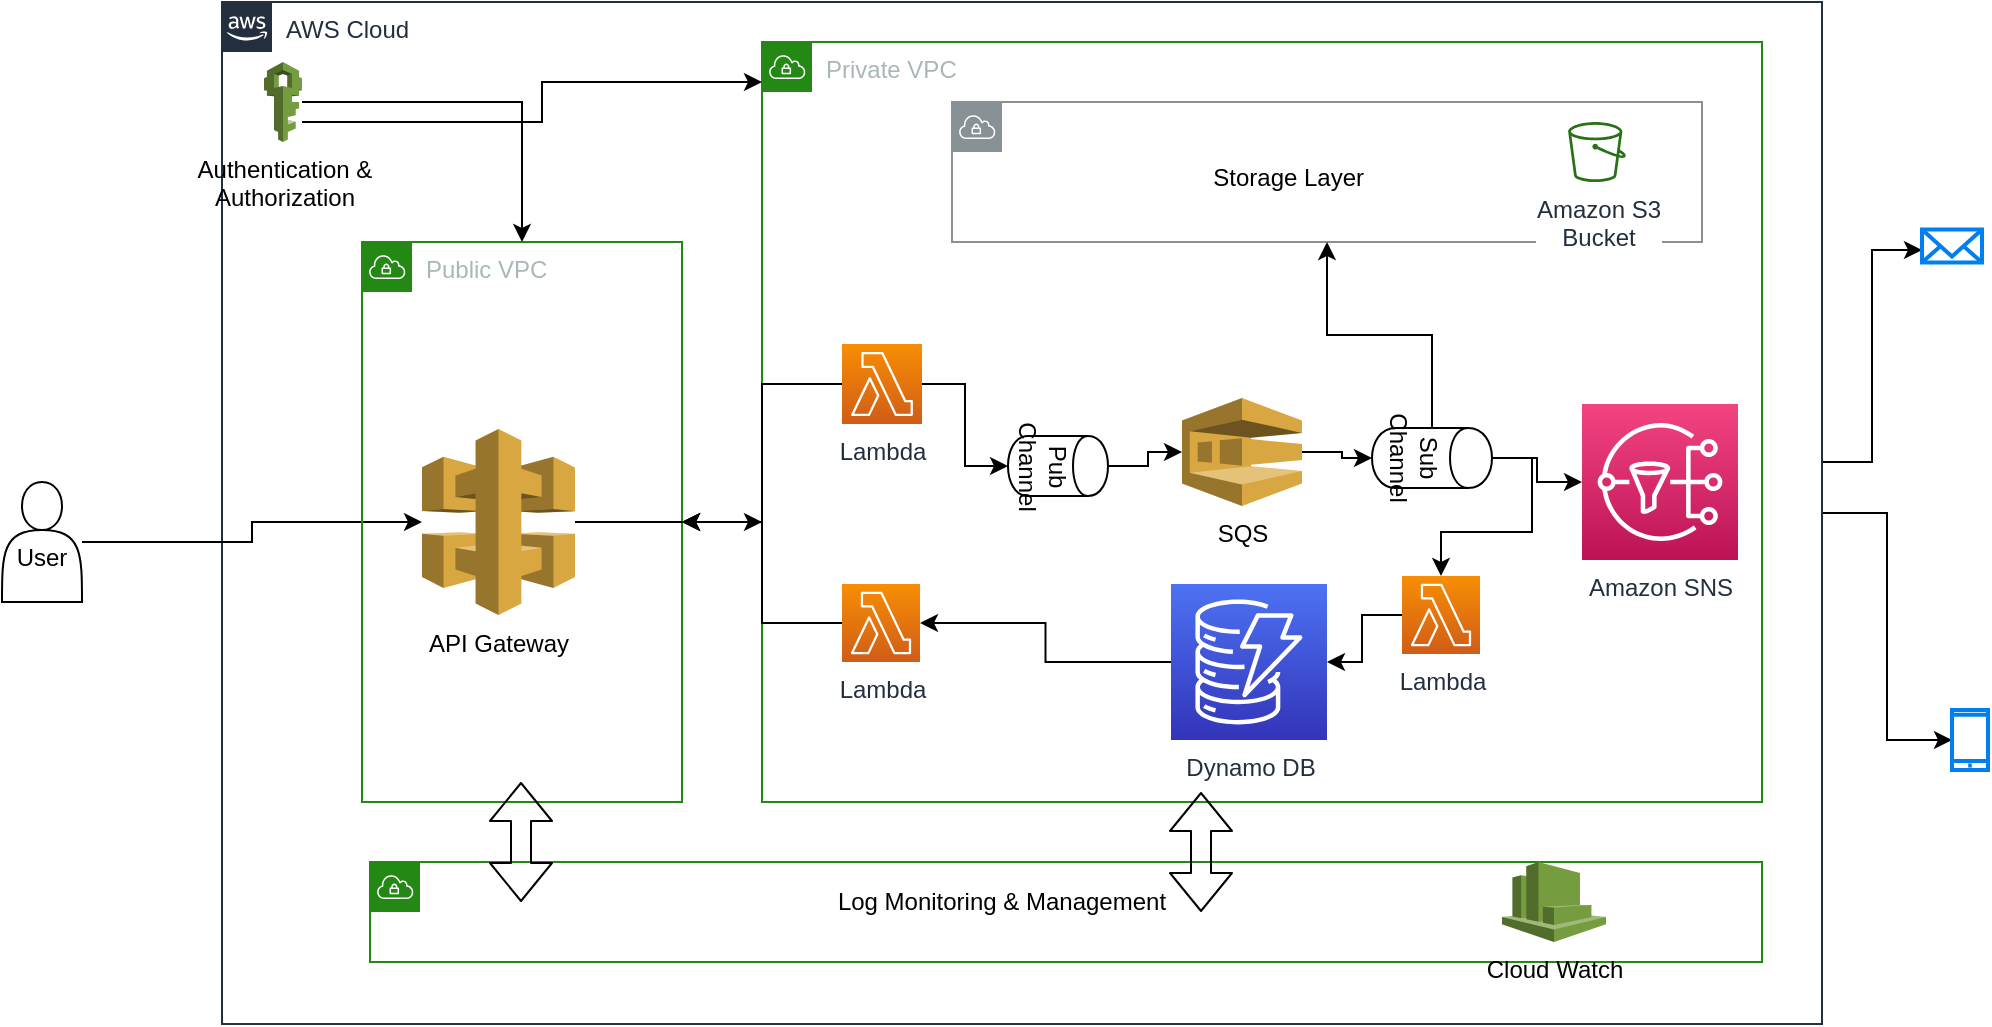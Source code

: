 <mxfile version="11.1.4" type="device"><diagram id="Ht1M8jgEwFfnCIfOTk4-" name="Page-1"><mxGraphModel dx="1108" dy="1262" grid="1" gridSize="10" guides="1" tooltips="1" connect="1" arrows="1" fold="1" page="1" pageScale="1" pageWidth="1169" pageHeight="827" math="0" shadow="0"><root><mxCell id="0"/><mxCell id="1" parent="0"/><mxCell id="08Eg3kuQ8WRiQ4j1i19L-60" style="edgeStyle=orthogonalEdgeStyle;rounded=0;orthogonalLoop=1;jettySize=auto;html=1;entryX=0;entryY=0.621;entryDx=0;entryDy=0;entryPerimeter=0;" edge="1" parent="1" source="UEzPUAAOIrF-is8g5C7q-175" target="08Eg3kuQ8WRiQ4j1i19L-58"><mxGeometry relative="1" as="geometry"><Array as="points"><mxPoint x="955" y="-590"/><mxPoint x="955" y="-696"/></Array></mxGeometry></mxCell><mxCell id="08Eg3kuQ8WRiQ4j1i19L-61" style="edgeStyle=orthogonalEdgeStyle;rounded=0;orthogonalLoop=1;jettySize=auto;html=1;" edge="1" parent="1" source="UEzPUAAOIrF-is8g5C7q-175" target="08Eg3kuQ8WRiQ4j1i19L-59"><mxGeometry relative="1" as="geometry"/></mxCell><mxCell id="UEzPUAAOIrF-is8g5C7q-175" value="AWS Cloud" style="points=[[0,0],[0.25,0],[0.5,0],[0.75,0],[1,0],[1,0.25],[1,0.5],[1,0.75],[1,1],[0.75,1],[0.5,1],[0.25,1],[0,1],[0,0.75],[0,0.5],[0,0.25]];outlineConnect=0;gradientColor=none;html=1;whiteSpace=wrap;fontSize=12;fontStyle=0;shape=mxgraph.aws4.group;grIcon=mxgraph.aws4.group_aws_cloud_alt;strokeColor=#232F3E;fillColor=none;verticalAlign=top;align=left;spacingLeft=30;fontColor=#232F3E;dashed=0;labelBackgroundColor=#ffffff;" parent="1" vertex="1"><mxGeometry x="130" y="-820" width="800" height="511" as="geometry"/></mxCell><mxCell id="08Eg3kuQ8WRiQ4j1i19L-37" style="edgeStyle=orthogonalEdgeStyle;rounded=0;orthogonalLoop=1;jettySize=auto;html=1;" edge="1" parent="1" source="08Eg3kuQ8WRiQ4j1i19L-3" target="08Eg3kuQ8WRiQ4j1i19L-14"><mxGeometry relative="1" as="geometry"/></mxCell><mxCell id="08Eg3kuQ8WRiQ4j1i19L-3" value="&lt;br&gt;User" style="shape=actor;whiteSpace=wrap;html=1;" vertex="1" parent="1"><mxGeometry x="20" y="-580" width="40" height="60" as="geometry"/></mxCell><mxCell id="08Eg3kuQ8WRiQ4j1i19L-7" value="Private VPC" style="points=[[0,0],[0.25,0],[0.5,0],[0.75,0],[1,0],[1,0.25],[1,0.5],[1,0.75],[1,1],[0.75,1],[0.5,1],[0.25,1],[0,1],[0,0.75],[0,0.5],[0,0.25]];outlineConnect=0;gradientColor=none;html=1;whiteSpace=wrap;fontSize=12;fontStyle=0;shape=mxgraph.aws4.group;grIcon=mxgraph.aws4.group_vpc;strokeColor=#248814;fillColor=none;verticalAlign=top;align=left;spacingLeft=30;fontColor=#AAB7B8;dashed=0;" vertex="1" parent="1"><mxGeometry x="400" y="-800" width="500" height="380" as="geometry"/></mxCell><mxCell id="08Eg3kuQ8WRiQ4j1i19L-32" value="" style="edgeStyle=orthogonalEdgeStyle;rounded=0;orthogonalLoop=1;jettySize=auto;html=1;" edge="1" parent="1" source="08Eg3kuQ8WRiQ4j1i19L-8" target="08Eg3kuQ8WRiQ4j1i19L-12"><mxGeometry relative="1" as="geometry"/></mxCell><mxCell id="08Eg3kuQ8WRiQ4j1i19L-33" style="edgeStyle=orthogonalEdgeStyle;rounded=0;orthogonalLoop=1;jettySize=auto;html=1;" edge="1" parent="1" source="08Eg3kuQ8WRiQ4j1i19L-8" target="08Eg3kuQ8WRiQ4j1i19L-12"><mxGeometry relative="1" as="geometry"/></mxCell><mxCell id="08Eg3kuQ8WRiQ4j1i19L-55" style="edgeStyle=orthogonalEdgeStyle;rounded=0;orthogonalLoop=1;jettySize=auto;html=1;entryX=0.5;entryY=1;entryDx=0;entryDy=0;" edge="1" parent="1" source="08Eg3kuQ8WRiQ4j1i19L-8" target="08Eg3kuQ8WRiQ4j1i19L-42"><mxGeometry relative="1" as="geometry"/></mxCell><mxCell id="08Eg3kuQ8WRiQ4j1i19L-8" value="Lambda" style="outlineConnect=0;fontColor=#232F3E;gradientColor=#F78E04;gradientDirection=north;fillColor=#D05C17;strokeColor=#ffffff;dashed=0;verticalLabelPosition=bottom;verticalAlign=top;align=center;html=1;fontSize=12;fontStyle=0;aspect=fixed;shape=mxgraph.aws4.resourceIcon;resIcon=mxgraph.aws4.lambda;" vertex="1" parent="1"><mxGeometry x="440" y="-649" width="40" height="40" as="geometry"/></mxCell><mxCell id="08Eg3kuQ8WRiQ4j1i19L-10" value="Amazon SNS" style="outlineConnect=0;fontColor=#232F3E;gradientColor=#F34482;gradientDirection=north;fillColor=#BC1356;strokeColor=#ffffff;dashed=0;verticalLabelPosition=bottom;verticalAlign=top;align=center;html=1;fontSize=12;fontStyle=0;aspect=fixed;shape=mxgraph.aws4.resourceIcon;resIcon=mxgraph.aws4.sns;labelBackgroundColor=#ffffff;" vertex="1" parent="1"><mxGeometry x="810" y="-619" width="78" height="78" as="geometry"/></mxCell><mxCell id="08Eg3kuQ8WRiQ4j1i19L-52" style="edgeStyle=orthogonalEdgeStyle;rounded=0;orthogonalLoop=1;jettySize=auto;html=1;" edge="1" parent="1" source="08Eg3kuQ8WRiQ4j1i19L-11" target="08Eg3kuQ8WRiQ4j1i19L-21"><mxGeometry relative="1" as="geometry"/></mxCell><mxCell id="08Eg3kuQ8WRiQ4j1i19L-11" value="Dynamo DB" style="outlineConnect=0;fontColor=#232F3E;gradientColor=#4D72F3;gradientDirection=north;fillColor=#3334B9;strokeColor=#ffffff;dashed=0;verticalLabelPosition=bottom;verticalAlign=top;align=center;html=1;fontSize=12;fontStyle=0;aspect=fixed;shape=mxgraph.aws4.resourceIcon;resIcon=mxgraph.aws4.dynamodb;" vertex="1" parent="1"><mxGeometry x="604.5" y="-529" width="78" height="78" as="geometry"/></mxCell><mxCell id="08Eg3kuQ8WRiQ4j1i19L-12" value="Public VPC" style="points=[[0,0],[0.25,0],[0.5,0],[0.75,0],[1,0],[1,0.25],[1,0.5],[1,0.75],[1,1],[0.75,1],[0.5,1],[0.25,1],[0,1],[0,0.75],[0,0.5],[0,0.25]];outlineConnect=0;gradientColor=none;html=1;whiteSpace=wrap;fontSize=12;fontStyle=0;shape=mxgraph.aws4.group;grIcon=mxgraph.aws4.group_vpc;strokeColor=#248814;fillColor=none;verticalAlign=top;align=left;spacingLeft=30;fontColor=#AAB7B8;dashed=0;" vertex="1" parent="1"><mxGeometry x="200" y="-700" width="160" height="280" as="geometry"/></mxCell><mxCell id="08Eg3kuQ8WRiQ4j1i19L-36" style="edgeStyle=orthogonalEdgeStyle;rounded=0;orthogonalLoop=1;jettySize=auto;html=1;" edge="1" parent="1" source="08Eg3kuQ8WRiQ4j1i19L-14"><mxGeometry relative="1" as="geometry"><mxPoint x="400" y="-560" as="targetPoint"/></mxGeometry></mxCell><mxCell id="08Eg3kuQ8WRiQ4j1i19L-14" value="API Gateway&lt;br&gt;" style="outlineConnect=0;dashed=0;verticalLabelPosition=bottom;verticalAlign=top;align=center;html=1;shape=mxgraph.aws3.api_gateway;fillColor=#D9A741;gradientColor=none;" vertex="1" parent="1"><mxGeometry x="230" y="-606.5" width="76.5" height="93" as="geometry"/></mxCell><mxCell id="08Eg3kuQ8WRiQ4j1i19L-18" value="" style="points=[[0,0],[0.25,0],[0.5,0],[0.75,0],[1,0],[1,0.25],[1,0.5],[1,0.75],[1,1],[0.75,1],[0.5,1],[0.25,1],[0,1],[0,0.75],[0,0.5],[0,0.25]];outlineConnect=0;gradientColor=none;html=1;whiteSpace=wrap;fontSize=12;fontStyle=0;shape=mxgraph.aws4.group;grIcon=mxgraph.aws4.group_vpc;strokeColor=#248814;fillColor=none;verticalAlign=top;align=left;spacingLeft=30;fontColor=#AAB7B8;dashed=0;" vertex="1" parent="1"><mxGeometry x="204" y="-390" width="696" height="50" as="geometry"/></mxCell><mxCell id="08Eg3kuQ8WRiQ4j1i19L-19" value="Cloud Watch&lt;br&gt;" style="outlineConnect=0;dashed=0;verticalLabelPosition=bottom;verticalAlign=top;align=center;html=1;shape=mxgraph.aws3.cloudwatch;fillColor=#759C3E;gradientColor=none;" vertex="1" parent="1"><mxGeometry x="770" y="-390" width="52" height="40" as="geometry"/></mxCell><mxCell id="08Eg3kuQ8WRiQ4j1i19L-20" value="Log Monitoring &amp;amp; Management" style="text;html=1;strokeColor=none;fillColor=none;align=center;verticalAlign=middle;whiteSpace=wrap;rounded=0;" vertex="1" parent="1"><mxGeometry x="430" y="-380" width="180" height="20" as="geometry"/></mxCell><mxCell id="08Eg3kuQ8WRiQ4j1i19L-35" style="edgeStyle=orthogonalEdgeStyle;rounded=0;orthogonalLoop=1;jettySize=auto;html=1;" edge="1" parent="1" source="08Eg3kuQ8WRiQ4j1i19L-21" target="08Eg3kuQ8WRiQ4j1i19L-12"><mxGeometry relative="1" as="geometry"/></mxCell><mxCell id="08Eg3kuQ8WRiQ4j1i19L-21" value="Lambda" style="outlineConnect=0;fontColor=#232F3E;gradientColor=#F78E04;gradientDirection=north;fillColor=#D05C17;strokeColor=#ffffff;dashed=0;verticalLabelPosition=bottom;verticalAlign=top;align=center;html=1;fontSize=12;fontStyle=0;aspect=fixed;shape=mxgraph.aws4.resourceIcon;resIcon=mxgraph.aws4.lambda;" vertex="1" parent="1"><mxGeometry x="440" y="-529" width="39" height="39" as="geometry"/></mxCell><mxCell id="08Eg3kuQ8WRiQ4j1i19L-22" value="&lt;br&gt;" style="outlineConnect=0;gradientColor=none;html=1;whiteSpace=wrap;fontSize=12;fontStyle=0;shape=mxgraph.aws4.group;grIcon=mxgraph.aws4.group_vpc;strokeColor=#879196;fillColor=none;verticalAlign=top;align=left;spacingLeft=30;fontColor=#879196;dashed=0;" vertex="1" parent="1"><mxGeometry x="495" y="-770" width="375" height="70" as="geometry"/></mxCell><mxCell id="08Eg3kuQ8WRiQ4j1i19L-23" value="Storage Layer&amp;nbsp;" style="text;html=1;strokeColor=none;fillColor=none;align=center;verticalAlign=middle;whiteSpace=wrap;rounded=0;" vertex="1" parent="1"><mxGeometry x="610" y="-745" width="110" height="25" as="geometry"/></mxCell><mxCell id="08Eg3kuQ8WRiQ4j1i19L-24" value="Amazon S3&lt;br&gt;Bucket&lt;br&gt;" style="outlineConnect=0;fontColor=#232F3E;gradientColor=none;fillColor=#277116;strokeColor=none;dashed=0;verticalLabelPosition=bottom;verticalAlign=top;align=center;html=1;fontSize=12;fontStyle=0;aspect=fixed;pointerEvents=1;shape=mxgraph.aws4.bucket;labelBackgroundColor=#ffffff;" vertex="1" parent="1"><mxGeometry x="803" y="-760" width="29" height="30" as="geometry"/></mxCell><mxCell id="08Eg3kuQ8WRiQ4j1i19L-27" value="" style="shape=flexArrow;endArrow=classic;startArrow=classic;html=1;" edge="1" parent="1"><mxGeometry width="50" height="50" relative="1" as="geometry"><mxPoint x="619.5" y="-365" as="sourcePoint"/><mxPoint x="619.5" y="-425" as="targetPoint"/></mxGeometry></mxCell><mxCell id="08Eg3kuQ8WRiQ4j1i19L-28" value="" style="shape=flexArrow;endArrow=classic;startArrow=classic;html=1;" edge="1" parent="1"><mxGeometry width="50" height="50" relative="1" as="geometry"><mxPoint x="279.5" y="-370" as="sourcePoint"/><mxPoint x="279.5" y="-430" as="targetPoint"/></mxGeometry></mxCell><mxCell id="08Eg3kuQ8WRiQ4j1i19L-45" value="" style="edgeStyle=orthogonalEdgeStyle;rounded=0;orthogonalLoop=1;jettySize=auto;html=1;" edge="1" parent="1" source="08Eg3kuQ8WRiQ4j1i19L-41" target="08Eg3kuQ8WRiQ4j1i19L-43"><mxGeometry relative="1" as="geometry"/></mxCell><mxCell id="08Eg3kuQ8WRiQ4j1i19L-41" value="SQS" style="outlineConnect=0;dashed=0;verticalLabelPosition=bottom;verticalAlign=top;align=center;html=1;shape=mxgraph.aws3.sqs;fillColor=#D9A741;gradientColor=none;" vertex="1" parent="1"><mxGeometry x="610" y="-622" width="60" height="54" as="geometry"/></mxCell><mxCell id="08Eg3kuQ8WRiQ4j1i19L-46" value="" style="edgeStyle=orthogonalEdgeStyle;rounded=0;orthogonalLoop=1;jettySize=auto;html=1;" edge="1" parent="1" source="08Eg3kuQ8WRiQ4j1i19L-42" target="08Eg3kuQ8WRiQ4j1i19L-41"><mxGeometry relative="1" as="geometry"/></mxCell><mxCell id="08Eg3kuQ8WRiQ4j1i19L-42" value="Pub Channel" style="shape=cylinder;whiteSpace=wrap;html=1;boundedLbl=1;backgroundOutline=1;rotation=90;" vertex="1" parent="1"><mxGeometry x="533" y="-613" width="30" height="50" as="geometry"/></mxCell><mxCell id="08Eg3kuQ8WRiQ4j1i19L-44" value="" style="edgeStyle=orthogonalEdgeStyle;rounded=0;orthogonalLoop=1;jettySize=auto;html=1;" edge="1" parent="1" source="08Eg3kuQ8WRiQ4j1i19L-43" target="08Eg3kuQ8WRiQ4j1i19L-10"><mxGeometry relative="1" as="geometry"/></mxCell><mxCell id="08Eg3kuQ8WRiQ4j1i19L-50" style="edgeStyle=orthogonalEdgeStyle;rounded=0;orthogonalLoop=1;jettySize=auto;html=1;exitX=0.5;exitY=0;exitDx=0;exitDy=0;" edge="1" parent="1" source="08Eg3kuQ8WRiQ4j1i19L-43" target="08Eg3kuQ8WRiQ4j1i19L-47"><mxGeometry relative="1" as="geometry"/></mxCell><mxCell id="08Eg3kuQ8WRiQ4j1i19L-56" style="edgeStyle=orthogonalEdgeStyle;rounded=0;orthogonalLoop=1;jettySize=auto;html=1;" edge="1" parent="1" source="08Eg3kuQ8WRiQ4j1i19L-43" target="08Eg3kuQ8WRiQ4j1i19L-22"><mxGeometry relative="1" as="geometry"/></mxCell><mxCell id="08Eg3kuQ8WRiQ4j1i19L-43" value="Sub Channel&lt;br&gt;" style="shape=cylinder;whiteSpace=wrap;html=1;boundedLbl=1;backgroundOutline=1;rotation=90;" vertex="1" parent="1"><mxGeometry x="720" y="-622" width="30" height="60" as="geometry"/></mxCell><mxCell id="08Eg3kuQ8WRiQ4j1i19L-51" style="edgeStyle=orthogonalEdgeStyle;rounded=0;orthogonalLoop=1;jettySize=auto;html=1;" edge="1" parent="1" source="08Eg3kuQ8WRiQ4j1i19L-47" target="08Eg3kuQ8WRiQ4j1i19L-11"><mxGeometry relative="1" as="geometry"/></mxCell><mxCell id="08Eg3kuQ8WRiQ4j1i19L-47" value="Lambda" style="outlineConnect=0;fontColor=#232F3E;gradientColor=#F78E04;gradientDirection=north;fillColor=#D05C17;strokeColor=#ffffff;dashed=0;verticalLabelPosition=bottom;verticalAlign=top;align=center;html=1;fontSize=12;fontStyle=0;aspect=fixed;shape=mxgraph.aws4.resourceIcon;resIcon=mxgraph.aws4.lambda;" vertex="1" parent="1"><mxGeometry x="720" y="-533" width="39" height="39" as="geometry"/></mxCell><mxCell id="08Eg3kuQ8WRiQ4j1i19L-58" value="" style="html=1;verticalLabelPosition=bottom;align=center;labelBackgroundColor=#ffffff;verticalAlign=top;strokeWidth=2;strokeColor=#0080F0;fillColor=#ffffff;shadow=0;dashed=0;shape=mxgraph.ios7.icons.mail;" vertex="1" parent="1"><mxGeometry x="980" y="-706.25" width="30" height="16.5" as="geometry"/></mxCell><mxCell id="08Eg3kuQ8WRiQ4j1i19L-59" value="" style="html=1;verticalLabelPosition=bottom;align=center;labelBackgroundColor=#ffffff;verticalAlign=top;strokeWidth=2;strokeColor=#0080F0;fillColor=#ffffff;shadow=0;dashed=0;shape=mxgraph.ios7.icons.smartphone;" vertex="1" parent="1"><mxGeometry x="995" y="-466" width="18" height="30" as="geometry"/></mxCell><mxCell id="08Eg3kuQ8WRiQ4j1i19L-63" style="edgeStyle=orthogonalEdgeStyle;rounded=0;orthogonalLoop=1;jettySize=auto;html=1;" edge="1" parent="1" source="08Eg3kuQ8WRiQ4j1i19L-62" target="08Eg3kuQ8WRiQ4j1i19L-7"><mxGeometry relative="1" as="geometry"><Array as="points"><mxPoint x="290" y="-760"/><mxPoint x="290" y="-780"/></Array></mxGeometry></mxCell><mxCell id="08Eg3kuQ8WRiQ4j1i19L-64" style="edgeStyle=orthogonalEdgeStyle;rounded=0;orthogonalLoop=1;jettySize=auto;html=1;" edge="1" parent="1" source="08Eg3kuQ8WRiQ4j1i19L-62" target="08Eg3kuQ8WRiQ4j1i19L-12"><mxGeometry relative="1" as="geometry"/></mxCell><mxCell id="08Eg3kuQ8WRiQ4j1i19L-62" value="Authentication &amp;amp; &lt;br&gt;Authorization" style="outlineConnect=0;dashed=0;verticalLabelPosition=bottom;verticalAlign=top;align=center;html=1;shape=mxgraph.aws3.iam;fillColor=#759C3E;gradientColor=none;" vertex="1" parent="1"><mxGeometry x="151" y="-790" width="19" height="40" as="geometry"/></mxCell></root></mxGraphModel></diagram></mxfile>